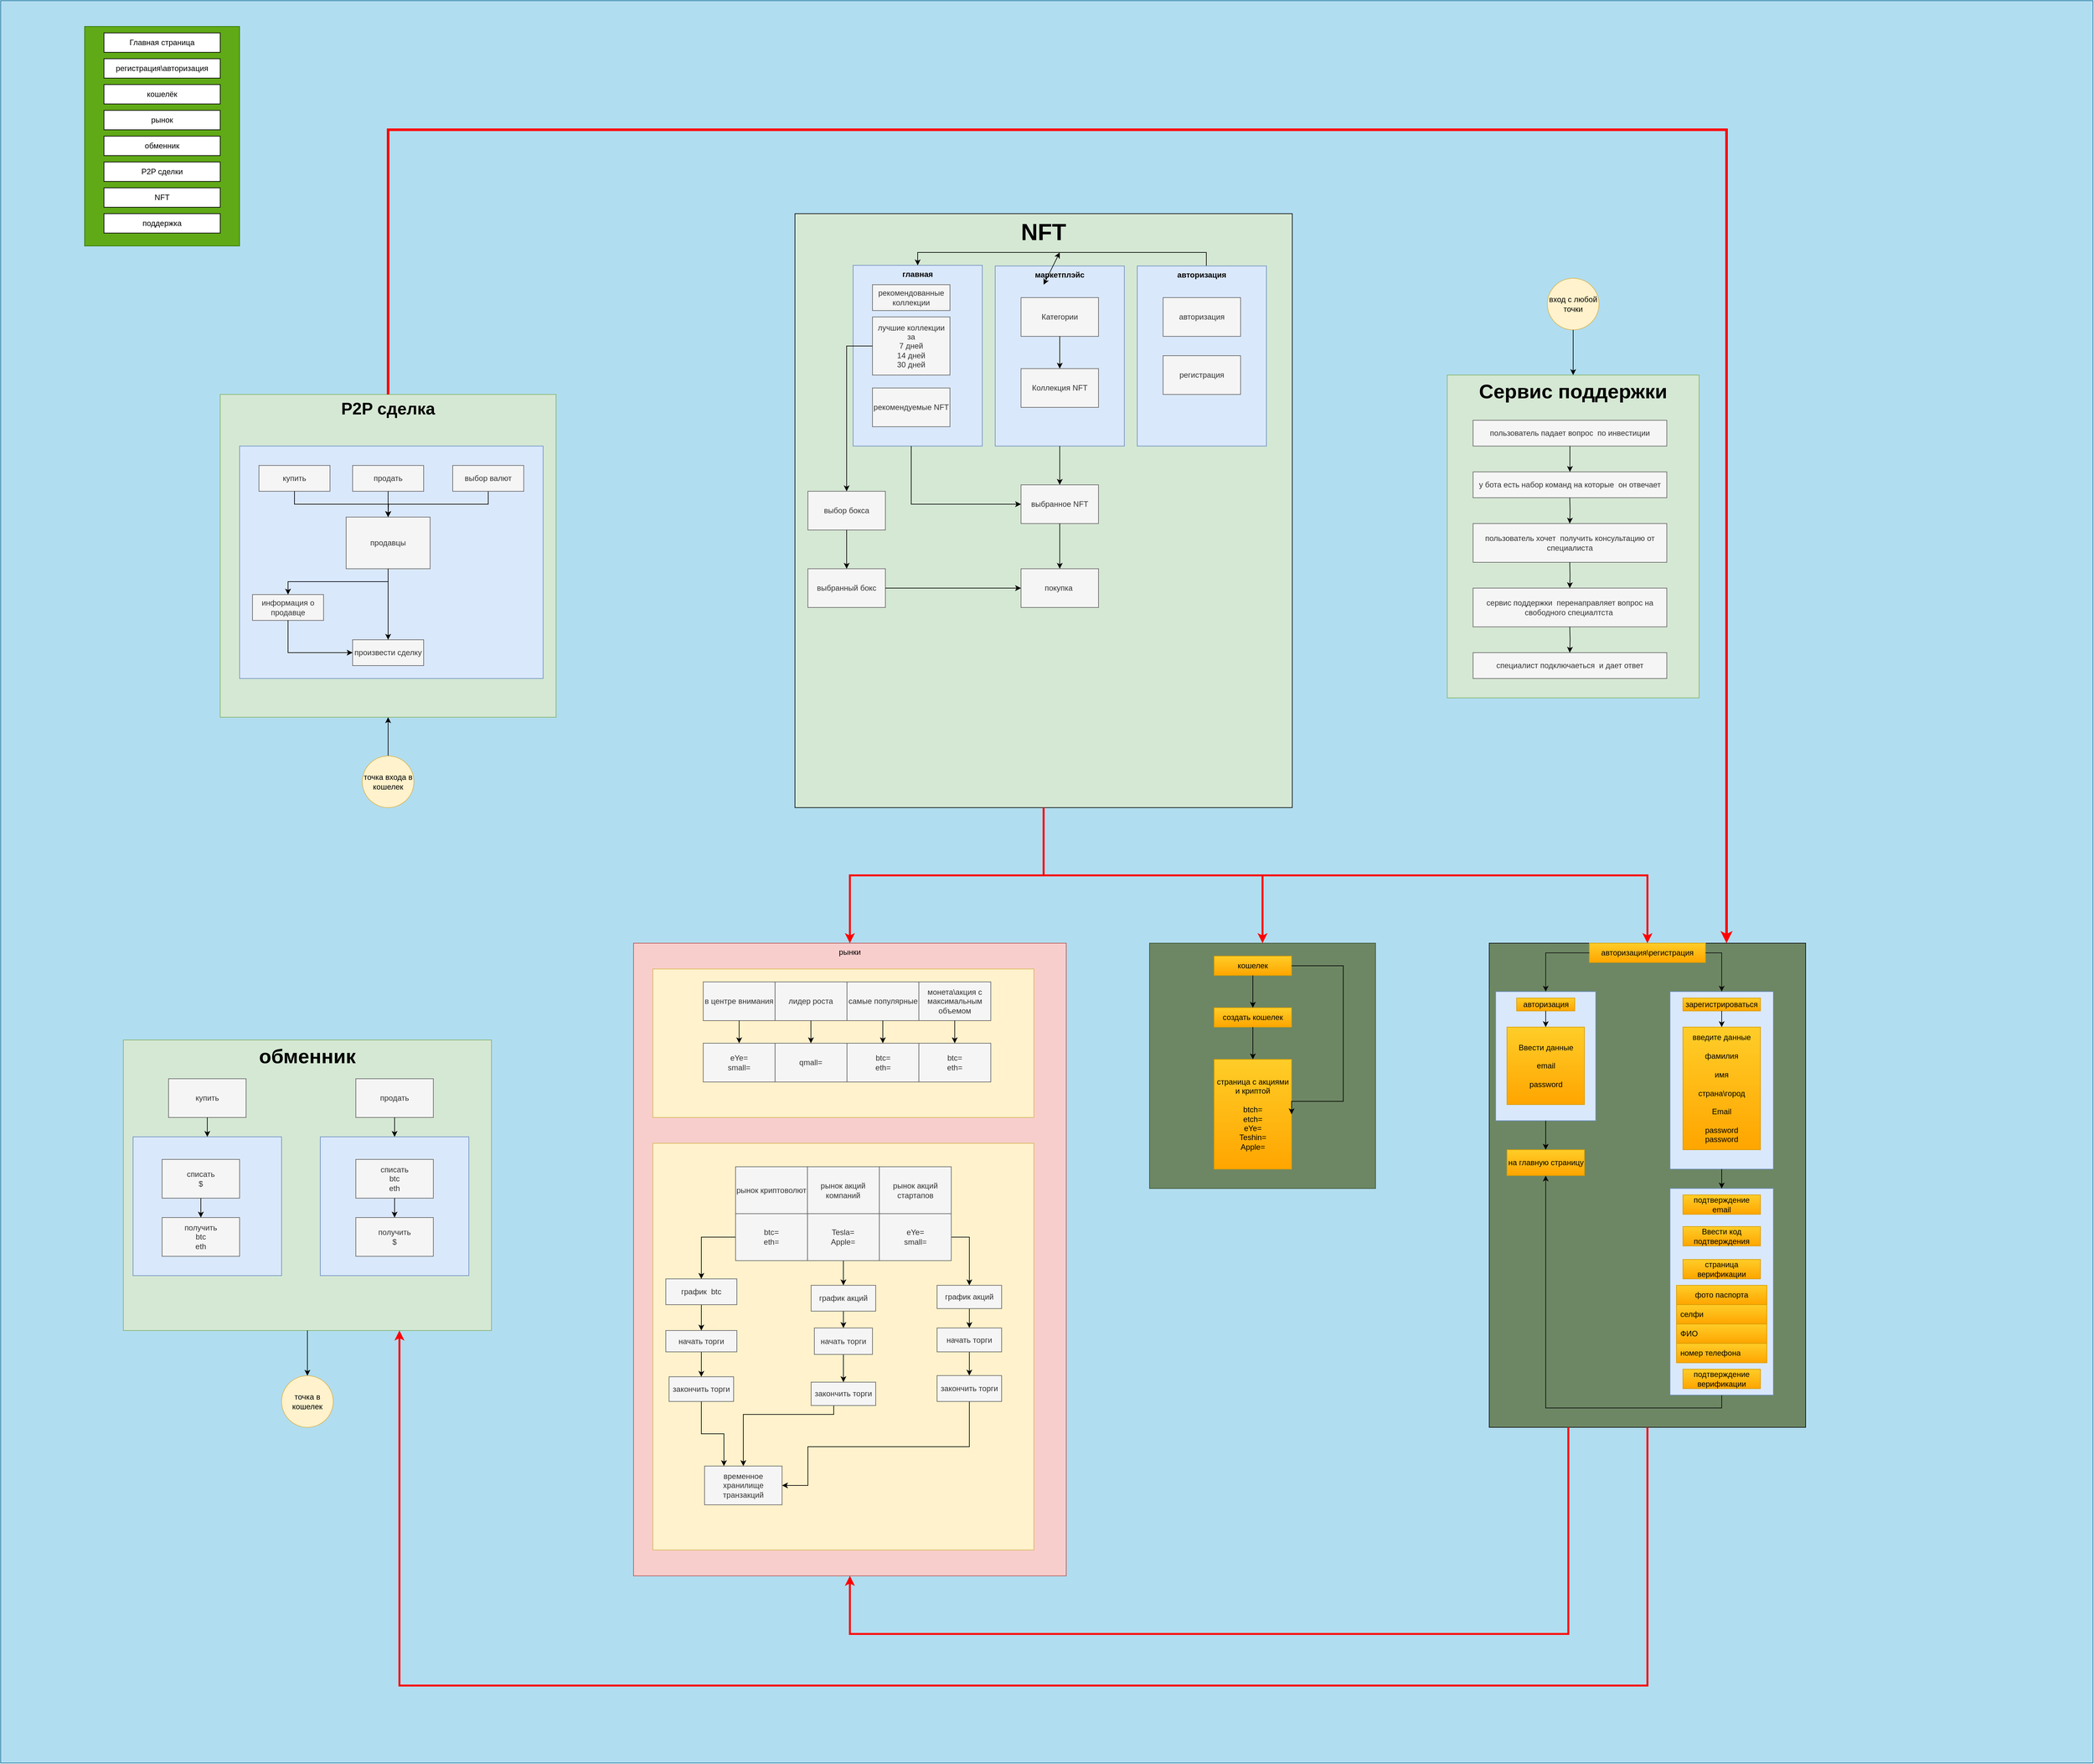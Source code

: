 <mxfile version="21.5.2" type="github">
  <diagram name="Страница 1" id="QtQXmldiNTKPICtazsVT">
    <mxGraphModel dx="2727" dy="2924" grid="1" gridSize="10" guides="1" tooltips="1" connect="1" arrows="1" fold="1" page="1" pageScale="1" pageWidth="827" pageHeight="1169" math="0" shadow="0">
      <root>
        <mxCell id="0" />
        <mxCell id="1" parent="0" />
        <mxCell id="97cKPJCTR9U8n9Qk_Sft-58" value="" style="rounded=0;whiteSpace=wrap;html=1;fillColor=#b1ddf0;strokeColor=#10739e;" parent="1" vertex="1">
          <mxGeometry x="-1620" y="-1620" width="3240" height="2730" as="geometry" />
        </mxCell>
        <mxCell id="97cKPJCTR9U8n9Qk_Sft-60" value="" style="group" parent="1" vertex="1" connectable="0">
          <mxGeometry x="685" y="-160" width="490" height="1180" as="geometry" />
        </mxCell>
        <mxCell id="97cKPJCTR9U8n9Qk_Sft-14" value="" style="rounded=0;whiteSpace=wrap;html=1;fillColor=#6d8764;fontColor=#ffffff;strokeColor=#0a0a0a;" parent="97cKPJCTR9U8n9Qk_Sft-60" vertex="1">
          <mxGeometry width="490" height="750" as="geometry" />
        </mxCell>
        <mxCell id="97cKPJCTR9U8n9Qk_Sft-15" value="авторизация\регистрация" style="rounded=0;whiteSpace=wrap;html=1;fillColor=#ffcd28;strokeColor=#d79b00;gradientColor=#ffa500;" parent="97cKPJCTR9U8n9Qk_Sft-60" vertex="1">
          <mxGeometry x="155" width="180" height="30" as="geometry" />
        </mxCell>
        <mxCell id="97cKPJCTR9U8n9Qk_Sft-17" value="" style="rounded=0;whiteSpace=wrap;html=1;fillColor=#dae8fc;strokeColor=#6c8ebf;" parent="97cKPJCTR9U8n9Qk_Sft-60" vertex="1">
          <mxGeometry x="10" y="75" width="155" height="200" as="geometry" />
        </mxCell>
        <mxCell id="97cKPJCTR9U8n9Qk_Sft-18" value="авторизация" style="rounded=0;whiteSpace=wrap;html=1;fillColor=#ffcd28;strokeColor=#d79b00;gradientColor=#ffa500;" parent="97cKPJCTR9U8n9Qk_Sft-60" vertex="1">
          <mxGeometry x="42.5" y="85" width="90" height="20" as="geometry" />
        </mxCell>
        <mxCell id="97cKPJCTR9U8n9Qk_Sft-30" value="" style="edgeStyle=orthogonalEdgeStyle;rounded=0;orthogonalLoop=1;jettySize=auto;html=1;strokeColor=#000000;exitX=0.5;exitY=1;exitDx=0;exitDy=0;" parent="97cKPJCTR9U8n9Qk_Sft-60" source="97cKPJCTR9U8n9Qk_Sft-17" target="97cKPJCTR9U8n9Qk_Sft-20" edge="1">
          <mxGeometry relative="1" as="geometry" />
        </mxCell>
        <mxCell id="97cKPJCTR9U8n9Qk_Sft-19" value="Ввести данные&lt;br&gt;&lt;br&gt;email&lt;br&gt;&lt;br&gt;password" style="rounded=0;whiteSpace=wrap;html=1;fillColor=#ffcd28;strokeColor=#d79b00;gradientColor=#ffa500;" parent="97cKPJCTR9U8n9Qk_Sft-60" vertex="1">
          <mxGeometry x="27.5" y="130" width="120" height="120" as="geometry" />
        </mxCell>
        <mxCell id="97cKPJCTR9U8n9Qk_Sft-20" value="на главную страницу" style="rounded=0;whiteSpace=wrap;html=1;fillColor=#ffcd28;strokeColor=#d79b00;gradientColor=#ffa500;" parent="97cKPJCTR9U8n9Qk_Sft-60" vertex="1">
          <mxGeometry x="27.5" y="320" width="120" height="40" as="geometry" />
        </mxCell>
        <mxCell id="97cKPJCTR9U8n9Qk_Sft-31" value="" style="edgeStyle=orthogonalEdgeStyle;rounded=0;orthogonalLoop=1;jettySize=auto;html=1;strokeColor=#000000;" parent="97cKPJCTR9U8n9Qk_Sft-60" source="97cKPJCTR9U8n9Qk_Sft-18" target="97cKPJCTR9U8n9Qk_Sft-19" edge="1">
          <mxGeometry relative="1" as="geometry" />
        </mxCell>
        <mxCell id="97cKPJCTR9U8n9Qk_Sft-32" value="" style="edgeStyle=orthogonalEdgeStyle;rounded=0;orthogonalLoop=1;jettySize=auto;html=1;strokeColor=#121111;entryX=0.5;entryY=0;entryDx=0;entryDy=0;exitX=0;exitY=0.5;exitDx=0;exitDy=0;" parent="97cKPJCTR9U8n9Qk_Sft-60" source="97cKPJCTR9U8n9Qk_Sft-15" target="97cKPJCTR9U8n9Qk_Sft-17" edge="1">
          <mxGeometry relative="1" as="geometry" />
        </mxCell>
        <mxCell id="97cKPJCTR9U8n9Qk_Sft-34" value="" style="rounded=0;whiteSpace=wrap;html=1;fillColor=#dae8fc;strokeColor=#6c8ebf;" parent="97cKPJCTR9U8n9Qk_Sft-60" vertex="1">
          <mxGeometry x="280" y="75" width="160" height="275" as="geometry" />
        </mxCell>
        <mxCell id="97cKPJCTR9U8n9Qk_Sft-35" value="зарегистрироваться" style="rounded=0;whiteSpace=wrap;html=1;fillColor=#ffcd28;gradientColor=#ffa500;strokeColor=#d79b00;" parent="97cKPJCTR9U8n9Qk_Sft-60" vertex="1">
          <mxGeometry x="300" y="85" width="120" height="20" as="geometry" />
        </mxCell>
        <mxCell id="97cKPJCTR9U8n9Qk_Sft-36" value="введите данные&lt;br&gt;&lt;br&gt;фамилия&lt;br&gt;&lt;br&gt;имя&lt;br&gt;&lt;br&gt;страна\город&lt;br&gt;&lt;br&gt;Email&lt;br&gt;&lt;br&gt;password&lt;br&gt;password" style="rounded=0;whiteSpace=wrap;html=1;fillColor=#ffcd28;gradientColor=#ffa500;strokeColor=#d79b00;" parent="97cKPJCTR9U8n9Qk_Sft-60" vertex="1">
          <mxGeometry x="300" y="130" width="120" height="190" as="geometry" />
        </mxCell>
        <mxCell id="97cKPJCTR9U8n9Qk_Sft-44" style="edgeStyle=orthogonalEdgeStyle;rounded=0;orthogonalLoop=1;jettySize=auto;html=1;entryX=0.5;entryY=0;entryDx=0;entryDy=0;strokeColor=#000000;" parent="97cKPJCTR9U8n9Qk_Sft-60" source="97cKPJCTR9U8n9Qk_Sft-35" target="97cKPJCTR9U8n9Qk_Sft-36" edge="1">
          <mxGeometry relative="1" as="geometry" />
        </mxCell>
        <mxCell id="97cKPJCTR9U8n9Qk_Sft-38" style="edgeStyle=orthogonalEdgeStyle;rounded=0;orthogonalLoop=1;jettySize=auto;html=1;strokeColor=#0f0f0f;exitX=1;exitY=0.5;exitDx=0;exitDy=0;entryX=0.5;entryY=0;entryDx=0;entryDy=0;" parent="97cKPJCTR9U8n9Qk_Sft-60" source="97cKPJCTR9U8n9Qk_Sft-15" target="97cKPJCTR9U8n9Qk_Sft-34" edge="1">
          <mxGeometry relative="1" as="geometry">
            <mxPoint x="360" y="70" as="targetPoint" />
          </mxGeometry>
        </mxCell>
        <mxCell id="97cKPJCTR9U8n9Qk_Sft-57" style="edgeStyle=orthogonalEdgeStyle;rounded=0;orthogonalLoop=1;jettySize=auto;html=1;entryX=0.5;entryY=1;entryDx=0;entryDy=0;exitX=0.5;exitY=1;exitDx=0;exitDy=0;strokeColor=#0a0a0a;" parent="97cKPJCTR9U8n9Qk_Sft-60" source="97cKPJCTR9U8n9Qk_Sft-45" target="97cKPJCTR9U8n9Qk_Sft-20" edge="1">
          <mxGeometry relative="1" as="geometry" />
        </mxCell>
        <mxCell id="97cKPJCTR9U8n9Qk_Sft-45" value="" style="rounded=0;whiteSpace=wrap;html=1;fillColor=#dae8fc;strokeColor=#6c8ebf;" parent="97cKPJCTR9U8n9Qk_Sft-60" vertex="1">
          <mxGeometry x="280" y="380" width="160" height="320" as="geometry" />
        </mxCell>
        <mxCell id="97cKPJCTR9U8n9Qk_Sft-43" style="edgeStyle=orthogonalEdgeStyle;rounded=0;orthogonalLoop=1;jettySize=auto;html=1;exitX=0.5;exitY=1;exitDx=0;exitDy=0;strokeColor=#000000;entryX=0.5;entryY=0;entryDx=0;entryDy=0;" parent="97cKPJCTR9U8n9Qk_Sft-60" source="97cKPJCTR9U8n9Qk_Sft-34" target="97cKPJCTR9U8n9Qk_Sft-45" edge="1">
          <mxGeometry relative="1" as="geometry" />
        </mxCell>
        <mxCell id="97cKPJCTR9U8n9Qk_Sft-48" value="подтверждение email" style="rounded=0;whiteSpace=wrap;html=1;fillColor=#ffcd28;strokeColor=#d79b00;gradientColor=#ffa500;" parent="97cKPJCTR9U8n9Qk_Sft-60" vertex="1">
          <mxGeometry x="300" y="390" width="120" height="30" as="geometry" />
        </mxCell>
        <mxCell id="97cKPJCTR9U8n9Qk_Sft-49" value="Ввести код подтверждения" style="rounded=0;whiteSpace=wrap;html=1;fillColor=#ffcd28;strokeColor=#d79b00;gradientColor=#ffa500;" parent="97cKPJCTR9U8n9Qk_Sft-60" vertex="1">
          <mxGeometry x="300" y="439" width="120" height="30" as="geometry" />
        </mxCell>
        <mxCell id="97cKPJCTR9U8n9Qk_Sft-50" value="страница верификации" style="rounded=0;whiteSpace=wrap;html=1;fillColor=#ffcd28;strokeColor=#d79b00;gradientColor=#ffa500;" parent="97cKPJCTR9U8n9Qk_Sft-60" vertex="1">
          <mxGeometry x="300" y="490" width="120" height="30" as="geometry" />
        </mxCell>
        <mxCell id="97cKPJCTR9U8n9Qk_Sft-51" value="фото паспорта" style="swimlane;fontStyle=0;childLayout=stackLayout;horizontal=1;startSize=30;horizontalStack=0;resizeParent=1;resizeParentMax=0;resizeLast=0;collapsible=1;marginBottom=0;whiteSpace=wrap;html=1;fillColor=#ffcd28;strokeColor=#d79b00;gradientColor=#ffa500;" parent="97cKPJCTR9U8n9Qk_Sft-60" vertex="1">
          <mxGeometry x="290" y="530" width="140" height="120" as="geometry" />
        </mxCell>
        <mxCell id="97cKPJCTR9U8n9Qk_Sft-52" value="селфи" style="text;strokeColor=#d79b00;fillColor=#ffcd28;align=left;verticalAlign=middle;spacingLeft=4;spacingRight=4;overflow=hidden;points=[[0,0.5],[1,0.5]];portConstraint=eastwest;rotatable=0;whiteSpace=wrap;html=1;gradientColor=#ffa500;" parent="97cKPJCTR9U8n9Qk_Sft-51" vertex="1">
          <mxGeometry y="30" width="140" height="30" as="geometry" />
        </mxCell>
        <mxCell id="97cKPJCTR9U8n9Qk_Sft-53" value="ФИО" style="text;strokeColor=#d79b00;fillColor=#ffcd28;align=left;verticalAlign=middle;spacingLeft=4;spacingRight=4;overflow=hidden;points=[[0,0.5],[1,0.5]];portConstraint=eastwest;rotatable=0;whiteSpace=wrap;html=1;gradientColor=#ffa500;" parent="97cKPJCTR9U8n9Qk_Sft-51" vertex="1">
          <mxGeometry y="60" width="140" height="30" as="geometry" />
        </mxCell>
        <mxCell id="97cKPJCTR9U8n9Qk_Sft-54" value="номер телефона" style="text;strokeColor=#d79b00;fillColor=#ffcd28;align=left;verticalAlign=middle;spacingLeft=4;spacingRight=4;overflow=hidden;points=[[0,0.5],[1,0.5]];portConstraint=eastwest;rotatable=0;whiteSpace=wrap;html=1;gradientColor=#ffa500;" parent="97cKPJCTR9U8n9Qk_Sft-51" vertex="1">
          <mxGeometry y="90" width="140" height="30" as="geometry" />
        </mxCell>
        <mxCell id="97cKPJCTR9U8n9Qk_Sft-56" value="подтверждение верификации" style="rounded=0;whiteSpace=wrap;html=1;fillColor=#ffcd28;gradientColor=#ffa500;strokeColor=#d79b00;" parent="97cKPJCTR9U8n9Qk_Sft-60" vertex="1">
          <mxGeometry x="300" y="660" width="120" height="30" as="geometry" />
        </mxCell>
        <mxCell id="97cKPJCTR9U8n9Qk_Sft-61" value="" style="group" parent="1" vertex="1" connectable="0">
          <mxGeometry x="-1490" y="-1580" width="240" height="340" as="geometry" />
        </mxCell>
        <mxCell id="97cKPJCTR9U8n9Qk_Sft-1" value="" style="rounded=0;whiteSpace=wrap;html=1;fillColor=#60a917;fontColor=#ffffff;strokeColor=#2D7600;" parent="97cKPJCTR9U8n9Qk_Sft-61" vertex="1">
          <mxGeometry width="240" height="340" as="geometry" />
        </mxCell>
        <mxCell id="97cKPJCTR9U8n9Qk_Sft-2" value="Главная страница" style="rounded=0;whiteSpace=wrap;html=1;" parent="97cKPJCTR9U8n9Qk_Sft-61" vertex="1">
          <mxGeometry x="30" y="10" width="180" height="30" as="geometry" />
        </mxCell>
        <mxCell id="97cKPJCTR9U8n9Qk_Sft-3" value="регистрация\авторизация" style="rounded=0;whiteSpace=wrap;html=1;" parent="97cKPJCTR9U8n9Qk_Sft-61" vertex="1">
          <mxGeometry x="30" y="50" width="180" height="30" as="geometry" />
        </mxCell>
        <mxCell id="97cKPJCTR9U8n9Qk_Sft-4" value="кошелёк" style="rounded=0;whiteSpace=wrap;html=1;" parent="97cKPJCTR9U8n9Qk_Sft-61" vertex="1">
          <mxGeometry x="30" y="90" width="180" height="30" as="geometry" />
        </mxCell>
        <mxCell id="97cKPJCTR9U8n9Qk_Sft-5" value="рынок" style="rounded=0;whiteSpace=wrap;html=1;" parent="97cKPJCTR9U8n9Qk_Sft-61" vertex="1">
          <mxGeometry x="30" y="130" width="180" height="30" as="geometry" />
        </mxCell>
        <mxCell id="97cKPJCTR9U8n9Qk_Sft-6" value="обменник" style="rounded=0;whiteSpace=wrap;html=1;" parent="97cKPJCTR9U8n9Qk_Sft-61" vertex="1">
          <mxGeometry x="30" y="170" width="180" height="30" as="geometry" />
        </mxCell>
        <mxCell id="97cKPJCTR9U8n9Qk_Sft-7" value="P2P сделки" style="rounded=0;whiteSpace=wrap;html=1;" parent="97cKPJCTR9U8n9Qk_Sft-61" vertex="1">
          <mxGeometry x="30" y="210" width="180" height="30" as="geometry" />
        </mxCell>
        <mxCell id="97cKPJCTR9U8n9Qk_Sft-8" value="NFT" style="rounded=0;whiteSpace=wrap;html=1;" parent="97cKPJCTR9U8n9Qk_Sft-61" vertex="1">
          <mxGeometry x="30" y="250" width="180" height="30" as="geometry" />
        </mxCell>
        <mxCell id="97cKPJCTR9U8n9Qk_Sft-9" value="поддержка" style="rounded=0;whiteSpace=wrap;html=1;" parent="97cKPJCTR9U8n9Qk_Sft-61" vertex="1">
          <mxGeometry x="30" y="290" width="180" height="30" as="geometry" />
        </mxCell>
        <mxCell id="97cKPJCTR9U8n9Qk_Sft-74" value="" style="group;fillColor=#d5e8d4;strokeColor=#82b366;" parent="1" vertex="1" connectable="0">
          <mxGeometry x="159" y="-160" width="350" height="380" as="geometry" />
        </mxCell>
        <mxCell id="97cKPJCTR9U8n9Qk_Sft-62" value="" style="rounded=0;whiteSpace=wrap;html=1;fillColor=#6d8764;fontColor=#ffffff;strokeColor=#3A5431;" parent="97cKPJCTR9U8n9Qk_Sft-74" vertex="1">
          <mxGeometry width="350" height="380" as="geometry" />
        </mxCell>
        <mxCell id="97cKPJCTR9U8n9Qk_Sft-64" value="кошелек" style="rounded=0;whiteSpace=wrap;html=1;fillColor=#ffcd28;strokeColor=#d79b00;gradientColor=#ffa500;" parent="97cKPJCTR9U8n9Qk_Sft-74" vertex="1">
          <mxGeometry x="100" y="20" width="120" height="30" as="geometry" />
        </mxCell>
        <mxCell id="97cKPJCTR9U8n9Qk_Sft-65" value="создать кошелек" style="rounded=0;whiteSpace=wrap;html=1;fillColor=#ffcd28;strokeColor=#d79b00;gradientColor=#ffa500;" parent="97cKPJCTR9U8n9Qk_Sft-74" vertex="1">
          <mxGeometry x="100" y="100" width="120" height="30" as="geometry" />
        </mxCell>
        <mxCell id="97cKPJCTR9U8n9Qk_Sft-69" style="edgeStyle=orthogonalEdgeStyle;rounded=0;orthogonalLoop=1;jettySize=auto;html=1;entryX=0.5;entryY=0;entryDx=0;entryDy=0;strokeColor=#000000;" parent="97cKPJCTR9U8n9Qk_Sft-74" source="97cKPJCTR9U8n9Qk_Sft-64" target="97cKPJCTR9U8n9Qk_Sft-65" edge="1">
          <mxGeometry relative="1" as="geometry" />
        </mxCell>
        <mxCell id="97cKPJCTR9U8n9Qk_Sft-68" value="страница с акциями и криптой&lt;br&gt;&lt;br&gt;btch=&lt;br&gt;etch=&lt;br&gt;eYe=&lt;br&gt;Teshin=&lt;br&gt;Apple=" style="rounded=0;whiteSpace=wrap;html=1;fillColor=#ffcd28;gradientColor=#ffa500;strokeColor=#d79b00;" parent="97cKPJCTR9U8n9Qk_Sft-74" vertex="1">
          <mxGeometry x="100" y="180" width="120" height="170" as="geometry" />
        </mxCell>
        <mxCell id="97cKPJCTR9U8n9Qk_Sft-71" style="edgeStyle=orthogonalEdgeStyle;rounded=0;orthogonalLoop=1;jettySize=auto;html=1;entryX=1;entryY=0.5;entryDx=0;entryDy=0;exitX=1;exitY=0.5;exitDx=0;exitDy=0;strokeColor=#000000;" parent="97cKPJCTR9U8n9Qk_Sft-74" source="97cKPJCTR9U8n9Qk_Sft-64" target="97cKPJCTR9U8n9Qk_Sft-68" edge="1">
          <mxGeometry relative="1" as="geometry">
            <Array as="points">
              <mxPoint x="300" y="35" />
              <mxPoint x="300" y="245" />
            </Array>
          </mxGeometry>
        </mxCell>
        <mxCell id="97cKPJCTR9U8n9Qk_Sft-70" style="edgeStyle=orthogonalEdgeStyle;rounded=0;orthogonalLoop=1;jettySize=auto;html=1;entryX=0.5;entryY=0;entryDx=0;entryDy=0;strokeColor=#000000;" parent="97cKPJCTR9U8n9Qk_Sft-74" source="97cKPJCTR9U8n9Qk_Sft-65" target="97cKPJCTR9U8n9Qk_Sft-68" edge="1">
          <mxGeometry relative="1" as="geometry" />
        </mxCell>
        <mxCell id="97cKPJCTR9U8n9Qk_Sft-134" value="" style="group" parent="1" vertex="1" connectable="0">
          <mxGeometry x="-640" y="-160" width="670" height="980" as="geometry" />
        </mxCell>
        <mxCell id="97cKPJCTR9U8n9Qk_Sft-76" value="рынки" style="rounded=0;whiteSpace=wrap;html=1;fillColor=#f8cecc;strokeColor=#b85450;verticalAlign=top;fontColor=#000000;" parent="97cKPJCTR9U8n9Qk_Sft-134" vertex="1">
          <mxGeometry width="670" height="980" as="geometry" />
        </mxCell>
        <mxCell id="97cKPJCTR9U8n9Qk_Sft-94" value="" style="group" parent="97cKPJCTR9U8n9Qk_Sft-134" vertex="1" connectable="0">
          <mxGeometry x="30" y="40" width="590" height="230" as="geometry" />
        </mxCell>
        <mxCell id="97cKPJCTR9U8n9Qk_Sft-77" value="" style="rounded=0;whiteSpace=wrap;html=1;fillColor=#fff2cc;strokeColor=#d6b656;" parent="97cKPJCTR9U8n9Qk_Sft-94" vertex="1">
          <mxGeometry width="590" height="230" as="geometry" />
        </mxCell>
        <mxCell id="97cKPJCTR9U8n9Qk_Sft-78" value="в центре внимания" style="rounded=0;whiteSpace=wrap;html=1;fillColor=#f5f5f5;fontColor=#333333;strokeColor=#666666;" parent="97cKPJCTR9U8n9Qk_Sft-94" vertex="1">
          <mxGeometry x="77.925" y="20" width="111.321" height="60" as="geometry" />
        </mxCell>
        <mxCell id="97cKPJCTR9U8n9Qk_Sft-79" value="лидер роста" style="rounded=0;whiteSpace=wrap;html=1;fillColor=#f5f5f5;fontColor=#333333;strokeColor=#666666;" parent="97cKPJCTR9U8n9Qk_Sft-94" vertex="1">
          <mxGeometry x="189.245" y="20" width="111.321" height="60" as="geometry" />
        </mxCell>
        <mxCell id="97cKPJCTR9U8n9Qk_Sft-80" value="самые популярные" style="rounded=0;whiteSpace=wrap;html=1;fillColor=#f5f5f5;fontColor=#333333;strokeColor=#666666;" parent="97cKPJCTR9U8n9Qk_Sft-94" vertex="1">
          <mxGeometry x="300.566" y="20" width="111.321" height="60" as="geometry" />
        </mxCell>
        <mxCell id="97cKPJCTR9U8n9Qk_Sft-81" value="монета\акция с максимальным объемом" style="rounded=0;whiteSpace=wrap;html=1;fillColor=#f5f5f5;fontColor=#333333;strokeColor=#666666;" parent="97cKPJCTR9U8n9Qk_Sft-94" vertex="1">
          <mxGeometry x="411.887" y="20" width="111.321" height="60" as="geometry" />
        </mxCell>
        <mxCell id="97cKPJCTR9U8n9Qk_Sft-82" value="eYe=&lt;br&gt;small=" style="rounded=0;whiteSpace=wrap;html=1;fillColor=#f5f5f5;fontColor=#333333;strokeColor=#666666;" parent="97cKPJCTR9U8n9Qk_Sft-94" vertex="1">
          <mxGeometry x="77.925" y="115" width="111.321" height="60" as="geometry" />
        </mxCell>
        <mxCell id="97cKPJCTR9U8n9Qk_Sft-87" style="edgeStyle=orthogonalEdgeStyle;rounded=0;orthogonalLoop=1;jettySize=auto;html=1;entryX=0.5;entryY=0;entryDx=0;entryDy=0;strokeColor=#000000;" parent="97cKPJCTR9U8n9Qk_Sft-94" source="97cKPJCTR9U8n9Qk_Sft-78" target="97cKPJCTR9U8n9Qk_Sft-82" edge="1">
          <mxGeometry relative="1" as="geometry" />
        </mxCell>
        <mxCell id="97cKPJCTR9U8n9Qk_Sft-83" value="qmall=" style="rounded=0;whiteSpace=wrap;html=1;fillColor=#f5f5f5;fontColor=#333333;strokeColor=#666666;" parent="97cKPJCTR9U8n9Qk_Sft-94" vertex="1">
          <mxGeometry x="189.245" y="115" width="111.321" height="60" as="geometry" />
        </mxCell>
        <mxCell id="97cKPJCTR9U8n9Qk_Sft-84" value="btc=&lt;br&gt;eth=" style="rounded=0;whiteSpace=wrap;html=1;fillColor=#f5f5f5;fontColor=#333333;strokeColor=#666666;" parent="97cKPJCTR9U8n9Qk_Sft-94" vertex="1">
          <mxGeometry x="300.566" y="115" width="111.321" height="60" as="geometry" />
        </mxCell>
        <mxCell id="97cKPJCTR9U8n9Qk_Sft-86" value="btc=&lt;br&gt;eth=" style="rounded=0;whiteSpace=wrap;html=1;fillColor=#f5f5f5;fontColor=#333333;strokeColor=#666666;" parent="97cKPJCTR9U8n9Qk_Sft-94" vertex="1">
          <mxGeometry x="411.887" y="115" width="111.321" height="60" as="geometry" />
        </mxCell>
        <mxCell id="97cKPJCTR9U8n9Qk_Sft-90" style="edgeStyle=orthogonalEdgeStyle;rounded=0;orthogonalLoop=1;jettySize=auto;html=1;entryX=0.5;entryY=0;entryDx=0;entryDy=0;strokeColor=#000000;" parent="97cKPJCTR9U8n9Qk_Sft-94" edge="1">
          <mxGeometry relative="1" as="geometry">
            <mxPoint x="244.716" y="80" as="sourcePoint" />
            <mxPoint x="244.716" y="115" as="targetPoint" />
          </mxGeometry>
        </mxCell>
        <mxCell id="97cKPJCTR9U8n9Qk_Sft-91" style="edgeStyle=orthogonalEdgeStyle;rounded=0;orthogonalLoop=1;jettySize=auto;html=1;entryX=0.5;entryY=0;entryDx=0;entryDy=0;strokeColor=#000000;" parent="97cKPJCTR9U8n9Qk_Sft-94" edge="1">
          <mxGeometry relative="1" as="geometry">
            <mxPoint x="356.037" y="80" as="sourcePoint" />
            <mxPoint x="356.037" y="115" as="targetPoint" />
          </mxGeometry>
        </mxCell>
        <mxCell id="97cKPJCTR9U8n9Qk_Sft-92" style="edgeStyle=orthogonalEdgeStyle;rounded=0;orthogonalLoop=1;jettySize=auto;html=1;entryX=0.5;entryY=0;entryDx=0;entryDy=0;strokeColor=#000000;" parent="97cKPJCTR9U8n9Qk_Sft-94" edge="1">
          <mxGeometry relative="1" as="geometry">
            <mxPoint x="467.358" y="80" as="sourcePoint" />
            <mxPoint x="467.358" y="115" as="targetPoint" />
          </mxGeometry>
        </mxCell>
        <mxCell id="97cKPJCTR9U8n9Qk_Sft-95" value="" style="group" parent="97cKPJCTR9U8n9Qk_Sft-134" vertex="1" connectable="0">
          <mxGeometry x="30" y="310" width="590" height="630" as="geometry" />
        </mxCell>
        <mxCell id="97cKPJCTR9U8n9Qk_Sft-96" value="" style="rounded=0;whiteSpace=wrap;html=1;fillColor=#fff2cc;strokeColor=#d6b656;" parent="97cKPJCTR9U8n9Qk_Sft-95" vertex="1">
          <mxGeometry width="590" height="630" as="geometry" />
        </mxCell>
        <mxCell id="97cKPJCTR9U8n9Qk_Sft-97" value="рынок криптоволют" style="rounded=0;whiteSpace=wrap;html=1;fillColor=#f5f5f5;fontColor=#333333;strokeColor=#666666;" parent="97cKPJCTR9U8n9Qk_Sft-95" vertex="1">
          <mxGeometry x="128.015" y="36.346" width="111.321" height="72.692" as="geometry" />
        </mxCell>
        <mxCell id="97cKPJCTR9U8n9Qk_Sft-98" value="рынок акций компаний" style="rounded=0;whiteSpace=wrap;html=1;fillColor=#f5f5f5;fontColor=#333333;strokeColor=#666666;" parent="97cKPJCTR9U8n9Qk_Sft-95" vertex="1">
          <mxGeometry x="239.335" y="36.346" width="111.321" height="72.692" as="geometry" />
        </mxCell>
        <mxCell id="97cKPJCTR9U8n9Qk_Sft-99" value="рынок акций стартапов" style="rounded=0;whiteSpace=wrap;html=1;fillColor=#f5f5f5;fontColor=#333333;strokeColor=#666666;" parent="97cKPJCTR9U8n9Qk_Sft-95" vertex="1">
          <mxGeometry x="350.656" y="36.346" width="111.321" height="72.692" as="geometry" />
        </mxCell>
        <mxCell id="97cKPJCTR9U8n9Qk_Sft-125" style="edgeStyle=orthogonalEdgeStyle;rounded=0;orthogonalLoop=1;jettySize=auto;html=1;strokeColor=#000000;" parent="97cKPJCTR9U8n9Qk_Sft-95" source="97cKPJCTR9U8n9Qk_Sft-103" target="97cKPJCTR9U8n9Qk_Sft-114" edge="1">
          <mxGeometry relative="1" as="geometry" />
        </mxCell>
        <mxCell id="97cKPJCTR9U8n9Qk_Sft-103" value="Tesla=&lt;br&gt;Apple=" style="rounded=0;whiteSpace=wrap;html=1;fillColor=#f5f5f5;fontColor=#333333;strokeColor=#666666;" parent="97cKPJCTR9U8n9Qk_Sft-95" vertex="1">
          <mxGeometry x="239.335" y="109.038" width="111.321" height="72.692" as="geometry" />
        </mxCell>
        <mxCell id="97cKPJCTR9U8n9Qk_Sft-128" style="edgeStyle=orthogonalEdgeStyle;rounded=0;orthogonalLoop=1;jettySize=auto;html=1;strokeColor=#000000;exitX=0;exitY=0.5;exitDx=0;exitDy=0;" parent="97cKPJCTR9U8n9Qk_Sft-95" source="97cKPJCTR9U8n9Qk_Sft-109" target="97cKPJCTR9U8n9Qk_Sft-111" edge="1">
          <mxGeometry relative="1" as="geometry" />
        </mxCell>
        <mxCell id="97cKPJCTR9U8n9Qk_Sft-109" value="btc=&lt;br&gt;eth=" style="rounded=0;whiteSpace=wrap;html=1;fillColor=#f5f5f5;fontColor=#333333;strokeColor=#666666;" parent="97cKPJCTR9U8n9Qk_Sft-95" vertex="1">
          <mxGeometry x="128.016" y="109.038" width="111.321" height="72.692" as="geometry" />
        </mxCell>
        <mxCell id="97cKPJCTR9U8n9Qk_Sft-122" style="edgeStyle=orthogonalEdgeStyle;rounded=0;orthogonalLoop=1;jettySize=auto;html=1;entryX=0.5;entryY=0;entryDx=0;entryDy=0;strokeColor=#000000;exitX=1;exitY=0.5;exitDx=0;exitDy=0;" parent="97cKPJCTR9U8n9Qk_Sft-95" source="97cKPJCTR9U8n9Qk_Sft-110" target="97cKPJCTR9U8n9Qk_Sft-117" edge="1">
          <mxGeometry relative="1" as="geometry" />
        </mxCell>
        <mxCell id="97cKPJCTR9U8n9Qk_Sft-110" value="eYe=&lt;br&gt;small=" style="rounded=0;whiteSpace=wrap;html=1;fillColor=#f5f5f5;fontColor=#333333;strokeColor=#666666;" parent="97cKPJCTR9U8n9Qk_Sft-95" vertex="1">
          <mxGeometry x="350.655" y="109.038" width="111.321" height="72.692" as="geometry" />
        </mxCell>
        <mxCell id="97cKPJCTR9U8n9Qk_Sft-126" style="edgeStyle=orthogonalEdgeStyle;rounded=0;orthogonalLoop=1;jettySize=auto;html=1;strokeColor=#000000;" parent="97cKPJCTR9U8n9Qk_Sft-95" source="97cKPJCTR9U8n9Qk_Sft-114" target="97cKPJCTR9U8n9Qk_Sft-115" edge="1">
          <mxGeometry relative="1" as="geometry" />
        </mxCell>
        <mxCell id="97cKPJCTR9U8n9Qk_Sft-114" value="график акций" style="rounded=0;whiteSpace=wrap;html=1;fillColor=#f5f5f5;fontColor=#333333;strokeColor=#666666;" parent="97cKPJCTR9U8n9Qk_Sft-95" vertex="1">
          <mxGeometry x="245" y="220" width="100" height="40" as="geometry" />
        </mxCell>
        <mxCell id="97cKPJCTR9U8n9Qk_Sft-131" style="edgeStyle=orthogonalEdgeStyle;rounded=0;orthogonalLoop=1;jettySize=auto;html=1;strokeColor=#000000;entryX=0.25;entryY=0;entryDx=0;entryDy=0;" parent="97cKPJCTR9U8n9Qk_Sft-95" source="97cKPJCTR9U8n9Qk_Sft-113" target="97cKPJCTR9U8n9Qk_Sft-120" edge="1">
          <mxGeometry relative="1" as="geometry" />
        </mxCell>
        <mxCell id="97cKPJCTR9U8n9Qk_Sft-113" value="закончить торги" style="rounded=0;whiteSpace=wrap;html=1;fillColor=#f5f5f5;fontColor=#333333;strokeColor=#666666;" parent="97cKPJCTR9U8n9Qk_Sft-95" vertex="1">
          <mxGeometry x="25" y="361.63" width="100" height="38.27" as="geometry" />
        </mxCell>
        <mxCell id="97cKPJCTR9U8n9Qk_Sft-130" style="edgeStyle=orthogonalEdgeStyle;rounded=0;orthogonalLoop=1;jettySize=auto;html=1;strokeColor=#000000;" parent="97cKPJCTR9U8n9Qk_Sft-95" source="97cKPJCTR9U8n9Qk_Sft-112" target="97cKPJCTR9U8n9Qk_Sft-113" edge="1">
          <mxGeometry relative="1" as="geometry" />
        </mxCell>
        <mxCell id="97cKPJCTR9U8n9Qk_Sft-112" value="начать торги" style="rounded=0;whiteSpace=wrap;html=1;fillColor=#f5f5f5;fontColor=#333333;strokeColor=#666666;" parent="97cKPJCTR9U8n9Qk_Sft-95" vertex="1">
          <mxGeometry x="20" y="290.0" width="110" height="33.08" as="geometry" />
        </mxCell>
        <mxCell id="97cKPJCTR9U8n9Qk_Sft-129" style="edgeStyle=orthogonalEdgeStyle;rounded=0;orthogonalLoop=1;jettySize=auto;html=1;strokeColor=#000000;" parent="97cKPJCTR9U8n9Qk_Sft-95" source="97cKPJCTR9U8n9Qk_Sft-111" target="97cKPJCTR9U8n9Qk_Sft-112" edge="1">
          <mxGeometry relative="1" as="geometry" />
        </mxCell>
        <mxCell id="97cKPJCTR9U8n9Qk_Sft-111" value="график&amp;nbsp; btc" style="rounded=0;whiteSpace=wrap;html=1;fillColor=#f5f5f5;fontColor=#333333;strokeColor=#666666;" parent="97cKPJCTR9U8n9Qk_Sft-95" vertex="1">
          <mxGeometry x="20" y="210" width="110" height="40" as="geometry" />
        </mxCell>
        <mxCell id="97cKPJCTR9U8n9Qk_Sft-127" style="edgeStyle=orthogonalEdgeStyle;rounded=0;orthogonalLoop=1;jettySize=auto;html=1;strokeColor=#000000;" parent="97cKPJCTR9U8n9Qk_Sft-95" source="97cKPJCTR9U8n9Qk_Sft-115" target="97cKPJCTR9U8n9Qk_Sft-116" edge="1">
          <mxGeometry relative="1" as="geometry" />
        </mxCell>
        <mxCell id="97cKPJCTR9U8n9Qk_Sft-115" value="начать торги" style="rounded=0;whiteSpace=wrap;html=1;fillColor=#f5f5f5;fontColor=#333333;strokeColor=#666666;" parent="97cKPJCTR9U8n9Qk_Sft-95" vertex="1">
          <mxGeometry x="250" y="286.06" width="90" height="40.96" as="geometry" />
        </mxCell>
        <mxCell id="97cKPJCTR9U8n9Qk_Sft-132" style="edgeStyle=orthogonalEdgeStyle;rounded=0;orthogonalLoop=1;jettySize=auto;html=1;strokeColor=#000000;entryX=0.5;entryY=0;entryDx=0;entryDy=0;" parent="97cKPJCTR9U8n9Qk_Sft-95" source="97cKPJCTR9U8n9Qk_Sft-116" target="97cKPJCTR9U8n9Qk_Sft-120" edge="1">
          <mxGeometry relative="1" as="geometry">
            <Array as="points">
              <mxPoint x="280" y="420" />
              <mxPoint x="140" y="420" />
            </Array>
          </mxGeometry>
        </mxCell>
        <mxCell id="97cKPJCTR9U8n9Qk_Sft-116" value="закончить торги" style="rounded=0;whiteSpace=wrap;html=1;fillColor=#f5f5f5;fontColor=#333333;strokeColor=#666666;" parent="97cKPJCTR9U8n9Qk_Sft-95" vertex="1">
          <mxGeometry x="245" y="370" width="100" height="36.15" as="geometry" />
        </mxCell>
        <mxCell id="97cKPJCTR9U8n9Qk_Sft-123" style="edgeStyle=orthogonalEdgeStyle;rounded=0;orthogonalLoop=1;jettySize=auto;html=1;strokeColor=#000000;" parent="97cKPJCTR9U8n9Qk_Sft-95" source="97cKPJCTR9U8n9Qk_Sft-117" target="97cKPJCTR9U8n9Qk_Sft-118" edge="1">
          <mxGeometry relative="1" as="geometry" />
        </mxCell>
        <mxCell id="97cKPJCTR9U8n9Qk_Sft-117" value="график акций" style="rounded=0;whiteSpace=wrap;html=1;fillColor=#f5f5f5;fontColor=#333333;strokeColor=#666666;" parent="97cKPJCTR9U8n9Qk_Sft-95" vertex="1">
          <mxGeometry x="440" y="220" width="100" height="36.06" as="geometry" />
        </mxCell>
        <mxCell id="97cKPJCTR9U8n9Qk_Sft-124" style="edgeStyle=orthogonalEdgeStyle;rounded=0;orthogonalLoop=1;jettySize=auto;html=1;strokeColor=#000000;" parent="97cKPJCTR9U8n9Qk_Sft-95" source="97cKPJCTR9U8n9Qk_Sft-118" target="97cKPJCTR9U8n9Qk_Sft-119" edge="1">
          <mxGeometry relative="1" as="geometry" />
        </mxCell>
        <mxCell id="97cKPJCTR9U8n9Qk_Sft-118" value="начать торги" style="rounded=0;whiteSpace=wrap;html=1;fillColor=#f5f5f5;fontColor=#333333;strokeColor=#666666;" parent="97cKPJCTR9U8n9Qk_Sft-95" vertex="1">
          <mxGeometry x="440" y="286.06" width="100" height="37.02" as="geometry" />
        </mxCell>
        <mxCell id="97cKPJCTR9U8n9Qk_Sft-133" style="edgeStyle=orthogonalEdgeStyle;rounded=0;orthogonalLoop=1;jettySize=auto;html=1;strokeColor=#000000;" parent="97cKPJCTR9U8n9Qk_Sft-95" source="97cKPJCTR9U8n9Qk_Sft-119" target="97cKPJCTR9U8n9Qk_Sft-120" edge="1">
          <mxGeometry relative="1" as="geometry">
            <Array as="points">
              <mxPoint x="490" y="470" />
              <mxPoint x="240" y="470" />
              <mxPoint x="240" y="530" />
            </Array>
          </mxGeometry>
        </mxCell>
        <mxCell id="97cKPJCTR9U8n9Qk_Sft-119" value="закончить торги" style="rounded=0;whiteSpace=wrap;html=1;fillColor=#f5f5f5;fontColor=#333333;strokeColor=#666666;" parent="97cKPJCTR9U8n9Qk_Sft-95" vertex="1">
          <mxGeometry x="440" y="359.8" width="100" height="40.1" as="geometry" />
        </mxCell>
        <mxCell id="97cKPJCTR9U8n9Qk_Sft-120" value="временное хранилище транзакций" style="rounded=0;whiteSpace=wrap;html=1;fillColor=#f5f5f5;fontColor=#333333;strokeColor=#666666;" parent="97cKPJCTR9U8n9Qk_Sft-95" vertex="1">
          <mxGeometry x="80" y="500" width="120" height="60" as="geometry" />
        </mxCell>
        <mxCell id="97cKPJCTR9U8n9Qk_Sft-121" style="edgeStyle=orthogonalEdgeStyle;rounded=0;orthogonalLoop=1;jettySize=auto;html=1;exitX=0.5;exitY=1;exitDx=0;exitDy=0;" parent="97cKPJCTR9U8n9Qk_Sft-95" source="97cKPJCTR9U8n9Qk_Sft-115" target="97cKPJCTR9U8n9Qk_Sft-115" edge="1">
          <mxGeometry relative="1" as="geometry" />
        </mxCell>
        <mxCell id="97cKPJCTR9U8n9Qk_Sft-151" value="" style="group" parent="1" vertex="1" connectable="0">
          <mxGeometry x="-1430" y="-10" width="680" height="700" as="geometry" />
        </mxCell>
        <mxCell id="97cKPJCTR9U8n9Qk_Sft-135" value="обменник" style="rounded=0;whiteSpace=wrap;html=1;fillColor=#d5e8d4;strokeColor=#82b366;verticalAlign=top;fontStyle=1;fontSize=31;fontColor=#000000;" parent="97cKPJCTR9U8n9Qk_Sft-151" vertex="1">
          <mxGeometry width="570" height="450" as="geometry" />
        </mxCell>
        <mxCell id="97cKPJCTR9U8n9Qk_Sft-136" value="купить" style="rounded=0;whiteSpace=wrap;html=1;fillColor=#f5f5f5;fontColor=#333333;strokeColor=#666666;" parent="97cKPJCTR9U8n9Qk_Sft-151" vertex="1">
          <mxGeometry x="70" y="60" width="120" height="60" as="geometry" />
        </mxCell>
        <mxCell id="97cKPJCTR9U8n9Qk_Sft-137" value="продать" style="rounded=0;whiteSpace=wrap;html=1;fillColor=#f5f5f5;fontColor=#333333;strokeColor=#666666;" parent="97cKPJCTR9U8n9Qk_Sft-151" vertex="1">
          <mxGeometry x="360" y="60" width="120" height="60" as="geometry" />
        </mxCell>
        <mxCell id="97cKPJCTR9U8n9Qk_Sft-145" value="" style="rounded=0;whiteSpace=wrap;html=1;fillColor=#dae8fc;strokeColor=#6c8ebf;" parent="97cKPJCTR9U8n9Qk_Sft-151" vertex="1">
          <mxGeometry x="15" y="150" width="230" height="215" as="geometry" />
        </mxCell>
        <mxCell id="97cKPJCTR9U8n9Qk_Sft-148" style="edgeStyle=orthogonalEdgeStyle;rounded=0;orthogonalLoop=1;jettySize=auto;html=1;strokeColor=#000000;" parent="97cKPJCTR9U8n9Qk_Sft-151" source="97cKPJCTR9U8n9Qk_Sft-136" target="97cKPJCTR9U8n9Qk_Sft-145" edge="1">
          <mxGeometry relative="1" as="geometry" />
        </mxCell>
        <mxCell id="97cKPJCTR9U8n9Qk_Sft-138" value="списать&lt;br&gt;$" style="rounded=0;whiteSpace=wrap;html=1;fillColor=#f5f5f5;fontColor=#333333;strokeColor=#666666;" parent="97cKPJCTR9U8n9Qk_Sft-151" vertex="1">
          <mxGeometry x="60" y="185" width="120" height="60" as="geometry" />
        </mxCell>
        <mxCell id="97cKPJCTR9U8n9Qk_Sft-139" value="получить&lt;br&gt;btc&lt;br&gt;eth" style="rounded=0;whiteSpace=wrap;html=1;fillColor=#f5f5f5;fontColor=#333333;strokeColor=#666666;" parent="97cKPJCTR9U8n9Qk_Sft-151" vertex="1">
          <mxGeometry x="60" y="275" width="120" height="60" as="geometry" />
        </mxCell>
        <mxCell id="97cKPJCTR9U8n9Qk_Sft-147" style="edgeStyle=orthogonalEdgeStyle;rounded=0;orthogonalLoop=1;jettySize=auto;html=1;strokeColor=#000000;" parent="97cKPJCTR9U8n9Qk_Sft-151" source="97cKPJCTR9U8n9Qk_Sft-138" target="97cKPJCTR9U8n9Qk_Sft-139" edge="1">
          <mxGeometry relative="1" as="geometry" />
        </mxCell>
        <mxCell id="97cKPJCTR9U8n9Qk_Sft-144" value="" style="rounded=0;whiteSpace=wrap;html=1;fillColor=#dae8fc;strokeColor=#6c8ebf;" parent="97cKPJCTR9U8n9Qk_Sft-151" vertex="1">
          <mxGeometry x="305" y="150" width="230" height="215" as="geometry" />
        </mxCell>
        <mxCell id="97cKPJCTR9U8n9Qk_Sft-149" style="edgeStyle=orthogonalEdgeStyle;rounded=0;orthogonalLoop=1;jettySize=auto;html=1;strokeColor=#000000;" parent="97cKPJCTR9U8n9Qk_Sft-151" source="97cKPJCTR9U8n9Qk_Sft-137" target="97cKPJCTR9U8n9Qk_Sft-144" edge="1">
          <mxGeometry relative="1" as="geometry" />
        </mxCell>
        <mxCell id="97cKPJCTR9U8n9Qk_Sft-140" value="списать&lt;br&gt;btc&lt;br&gt;eth" style="rounded=0;whiteSpace=wrap;html=1;fillColor=#f5f5f5;fontColor=#333333;strokeColor=#666666;" parent="97cKPJCTR9U8n9Qk_Sft-151" vertex="1">
          <mxGeometry x="360" y="185" width="120" height="60" as="geometry" />
        </mxCell>
        <mxCell id="97cKPJCTR9U8n9Qk_Sft-141" value="получить&lt;br&gt;$" style="rounded=0;whiteSpace=wrap;html=1;fillColor=#f5f5f5;fontColor=#333333;strokeColor=#666666;" parent="97cKPJCTR9U8n9Qk_Sft-151" vertex="1">
          <mxGeometry x="360" y="275" width="120" height="60" as="geometry" />
        </mxCell>
        <mxCell id="97cKPJCTR9U8n9Qk_Sft-150" style="edgeStyle=orthogonalEdgeStyle;rounded=0;orthogonalLoop=1;jettySize=auto;html=1;strokeColor=#000000;" parent="97cKPJCTR9U8n9Qk_Sft-151" source="97cKPJCTR9U8n9Qk_Sft-140" target="97cKPJCTR9U8n9Qk_Sft-141" edge="1">
          <mxGeometry relative="1" as="geometry" />
        </mxCell>
        <mxCell id="97cKPJCTR9U8n9Qk_Sft-142" value="точка в кошелек" style="ellipse;whiteSpace=wrap;html=1;aspect=fixed;fillColor=#fff2cc;strokeColor=#d6b656;fontColor=#000000;" parent="97cKPJCTR9U8n9Qk_Sft-151" vertex="1">
          <mxGeometry x="245" y="520" width="80" height="80" as="geometry" />
        </mxCell>
        <mxCell id="97cKPJCTR9U8n9Qk_Sft-143" style="edgeStyle=orthogonalEdgeStyle;rounded=0;orthogonalLoop=1;jettySize=auto;html=1;strokeColor=#000000;" parent="97cKPJCTR9U8n9Qk_Sft-151" source="97cKPJCTR9U8n9Qk_Sft-135" target="97cKPJCTR9U8n9Qk_Sft-142" edge="1">
          <mxGeometry relative="1" as="geometry" />
        </mxCell>
        <mxCell id="97cKPJCTR9U8n9Qk_Sft-169" value="" style="group" parent="1" vertex="1" connectable="0">
          <mxGeometry x="-1280" y="-1010" width="520" height="640" as="geometry" />
        </mxCell>
        <mxCell id="97cKPJCTR9U8n9Qk_Sft-152" value="P2P сделка" style="rounded=0;whiteSpace=wrap;html=1;fillColor=#d5e8d4;strokeColor=#82b366;fontColor=#000000;fontStyle=1;verticalAlign=top;fontSize=26;" parent="97cKPJCTR9U8n9Qk_Sft-169" vertex="1">
          <mxGeometry width="520" height="500" as="geometry" />
        </mxCell>
        <mxCell id="97cKPJCTR9U8n9Qk_Sft-153" value="" style="rounded=0;whiteSpace=wrap;html=1;fillColor=#dae8fc;strokeColor=#6c8ebf;" parent="97cKPJCTR9U8n9Qk_Sft-169" vertex="1">
          <mxGeometry x="30" y="80" width="470" height="360" as="geometry" />
        </mxCell>
        <mxCell id="97cKPJCTR9U8n9Qk_Sft-154" value="купить" style="rounded=0;whiteSpace=wrap;html=1;fillColor=#f5f5f5;fontColor=#333333;strokeColor=#666666;" parent="97cKPJCTR9U8n9Qk_Sft-169" vertex="1">
          <mxGeometry x="60" y="110" width="110" height="40" as="geometry" />
        </mxCell>
        <mxCell id="97cKPJCTR9U8n9Qk_Sft-155" value="продать" style="rounded=0;whiteSpace=wrap;html=1;fillColor=#f5f5f5;fontColor=#333333;strokeColor=#666666;" parent="97cKPJCTR9U8n9Qk_Sft-169" vertex="1">
          <mxGeometry x="205" y="110" width="110" height="40" as="geometry" />
        </mxCell>
        <mxCell id="97cKPJCTR9U8n9Qk_Sft-162" style="edgeStyle=orthogonalEdgeStyle;rounded=0;orthogonalLoop=1;jettySize=auto;html=1;exitX=0.5;exitY=1;exitDx=0;exitDy=0;strokeColor=#000000;" parent="97cKPJCTR9U8n9Qk_Sft-169" source="97cKPJCTR9U8n9Qk_Sft-156" edge="1">
          <mxGeometry relative="1" as="geometry">
            <mxPoint x="260" y="190" as="targetPoint" />
          </mxGeometry>
        </mxCell>
        <mxCell id="97cKPJCTR9U8n9Qk_Sft-156" value="выбор валют" style="rounded=0;whiteSpace=wrap;html=1;fillColor=#f5f5f5;fontColor=#333333;strokeColor=#666666;" parent="97cKPJCTR9U8n9Qk_Sft-169" vertex="1">
          <mxGeometry x="360" y="110" width="110" height="40" as="geometry" />
        </mxCell>
        <mxCell id="97cKPJCTR9U8n9Qk_Sft-157" value="продавцы" style="rounded=0;whiteSpace=wrap;html=1;fillColor=#f5f5f5;fontColor=#333333;strokeColor=#666666;" parent="97cKPJCTR9U8n9Qk_Sft-169" vertex="1">
          <mxGeometry x="195" y="190" width="130" height="80" as="geometry" />
        </mxCell>
        <mxCell id="97cKPJCTR9U8n9Qk_Sft-160" style="edgeStyle=orthogonalEdgeStyle;rounded=0;orthogonalLoop=1;jettySize=auto;html=1;entryX=0.5;entryY=0;entryDx=0;entryDy=0;exitX=0.5;exitY=1;exitDx=0;exitDy=0;strokeColor=#000000;" parent="97cKPJCTR9U8n9Qk_Sft-169" source="97cKPJCTR9U8n9Qk_Sft-154" target="97cKPJCTR9U8n9Qk_Sft-157" edge="1">
          <mxGeometry relative="1" as="geometry" />
        </mxCell>
        <mxCell id="97cKPJCTR9U8n9Qk_Sft-161" style="edgeStyle=orthogonalEdgeStyle;rounded=0;orthogonalLoop=1;jettySize=auto;html=1;entryX=0.5;entryY=0;entryDx=0;entryDy=0;strokeColor=#000000;" parent="97cKPJCTR9U8n9Qk_Sft-169" source="97cKPJCTR9U8n9Qk_Sft-155" target="97cKPJCTR9U8n9Qk_Sft-157" edge="1">
          <mxGeometry relative="1" as="geometry" />
        </mxCell>
        <mxCell id="97cKPJCTR9U8n9Qk_Sft-158" value="информация о продавце" style="rounded=0;whiteSpace=wrap;html=1;fillColor=#f5f5f5;fontColor=#333333;strokeColor=#666666;" parent="97cKPJCTR9U8n9Qk_Sft-169" vertex="1">
          <mxGeometry x="50" y="310" width="110" height="40" as="geometry" />
        </mxCell>
        <mxCell id="97cKPJCTR9U8n9Qk_Sft-163" style="edgeStyle=orthogonalEdgeStyle;rounded=0;orthogonalLoop=1;jettySize=auto;html=1;exitX=0.5;exitY=1;exitDx=0;exitDy=0;strokeColor=#000000;" parent="97cKPJCTR9U8n9Qk_Sft-169" source="97cKPJCTR9U8n9Qk_Sft-157" target="97cKPJCTR9U8n9Qk_Sft-158" edge="1">
          <mxGeometry relative="1" as="geometry" />
        </mxCell>
        <mxCell id="97cKPJCTR9U8n9Qk_Sft-159" value="произвести сделку" style="rounded=0;whiteSpace=wrap;html=1;fillColor=#f5f5f5;fontColor=#333333;strokeColor=#666666;" parent="97cKPJCTR9U8n9Qk_Sft-169" vertex="1">
          <mxGeometry x="205" y="380" width="110" height="40" as="geometry" />
        </mxCell>
        <mxCell id="97cKPJCTR9U8n9Qk_Sft-166" style="edgeStyle=orthogonalEdgeStyle;rounded=0;orthogonalLoop=1;jettySize=auto;html=1;strokeColor=#000000;" parent="97cKPJCTR9U8n9Qk_Sft-169" source="97cKPJCTR9U8n9Qk_Sft-157" target="97cKPJCTR9U8n9Qk_Sft-159" edge="1">
          <mxGeometry relative="1" as="geometry" />
        </mxCell>
        <mxCell id="97cKPJCTR9U8n9Qk_Sft-165" style="edgeStyle=orthogonalEdgeStyle;rounded=0;orthogonalLoop=1;jettySize=auto;html=1;entryX=0;entryY=0.5;entryDx=0;entryDy=0;exitX=0.5;exitY=1;exitDx=0;exitDy=0;strokeColor=#000000;" parent="97cKPJCTR9U8n9Qk_Sft-169" source="97cKPJCTR9U8n9Qk_Sft-158" target="97cKPJCTR9U8n9Qk_Sft-159" edge="1">
          <mxGeometry relative="1" as="geometry" />
        </mxCell>
        <mxCell id="97cKPJCTR9U8n9Qk_Sft-168" style="edgeStyle=orthogonalEdgeStyle;rounded=0;orthogonalLoop=1;jettySize=auto;html=1;strokeColor=#000000;" parent="97cKPJCTR9U8n9Qk_Sft-169" source="97cKPJCTR9U8n9Qk_Sft-167" target="97cKPJCTR9U8n9Qk_Sft-152" edge="1">
          <mxGeometry relative="1" as="geometry" />
        </mxCell>
        <mxCell id="97cKPJCTR9U8n9Qk_Sft-167" value="точка входа в кошелек" style="ellipse;whiteSpace=wrap;html=1;aspect=fixed;fillColor=#fff2cc;strokeColor=#d6b656;fontColor=#000000;" parent="97cKPJCTR9U8n9Qk_Sft-169" vertex="1">
          <mxGeometry x="220" y="560" width="80" height="80" as="geometry" />
        </mxCell>
        <mxCell id="97cKPJCTR9U8n9Qk_Sft-212" value="" style="group" parent="1" vertex="1" connectable="0">
          <mxGeometry x="620" y="-1190" width="390" height="650" as="geometry" />
        </mxCell>
        <mxCell id="97cKPJCTR9U8n9Qk_Sft-199" value="вход с любой точки" style="ellipse;whiteSpace=wrap;html=1;aspect=fixed;fillColor=#fff2cc;strokeColor=#d6b656;fontColor=#000000;" parent="97cKPJCTR9U8n9Qk_Sft-212" vertex="1">
          <mxGeometry x="155" width="80" height="80" as="geometry" />
        </mxCell>
        <mxCell id="97cKPJCTR9U8n9Qk_Sft-197" value="Сервис поддержки" style="rounded=0;whiteSpace=wrap;html=1;fillColor=#d5e8d4;strokeColor=#82b366;verticalAlign=top;fontStyle=1;fontSize=31;fontColor=#000000;" parent="97cKPJCTR9U8n9Qk_Sft-212" vertex="1">
          <mxGeometry y="150" width="390" height="500" as="geometry" />
        </mxCell>
        <mxCell id="97cKPJCTR9U8n9Qk_Sft-211" style="edgeStyle=orthogonalEdgeStyle;rounded=0;orthogonalLoop=1;jettySize=auto;html=1;strokeColor=#000000;" parent="97cKPJCTR9U8n9Qk_Sft-212" source="97cKPJCTR9U8n9Qk_Sft-199" target="97cKPJCTR9U8n9Qk_Sft-197" edge="1">
          <mxGeometry relative="1" as="geometry" />
        </mxCell>
        <mxCell id="97cKPJCTR9U8n9Qk_Sft-200" value="пользователь падает вопрос&amp;nbsp; по инвестиции" style="rounded=0;whiteSpace=wrap;html=1;fillColor=#f5f5f5;fontColor=#333333;strokeColor=#666666;" parent="97cKPJCTR9U8n9Qk_Sft-212" vertex="1">
          <mxGeometry x="40" y="220" width="300" height="40" as="geometry" />
        </mxCell>
        <mxCell id="97cKPJCTR9U8n9Qk_Sft-201" value="у бота есть набор команд на которые&amp;nbsp; он отвечает" style="rounded=0;whiteSpace=wrap;html=1;fillColor=#f5f5f5;fontColor=#333333;strokeColor=#666666;" parent="97cKPJCTR9U8n9Qk_Sft-212" vertex="1">
          <mxGeometry x="40" y="300" width="300" height="40" as="geometry" />
        </mxCell>
        <mxCell id="97cKPJCTR9U8n9Qk_Sft-205" style="edgeStyle=orthogonalEdgeStyle;rounded=0;orthogonalLoop=1;jettySize=auto;html=1;strokeColor=#000000;" parent="97cKPJCTR9U8n9Qk_Sft-212" source="97cKPJCTR9U8n9Qk_Sft-200" target="97cKPJCTR9U8n9Qk_Sft-201" edge="1">
          <mxGeometry relative="1" as="geometry" />
        </mxCell>
        <mxCell id="97cKPJCTR9U8n9Qk_Sft-202" value="пользователь хочет&amp;nbsp; получить консультацию от специалиста" style="rounded=0;whiteSpace=wrap;html=1;fillColor=#f5f5f5;fontColor=#333333;strokeColor=#666666;" parent="97cKPJCTR9U8n9Qk_Sft-212" vertex="1">
          <mxGeometry x="40" y="380" width="300" height="60" as="geometry" />
        </mxCell>
        <mxCell id="97cKPJCTR9U8n9Qk_Sft-203" value="сервис поддержки&amp;nbsp; перенаправляет вопрос на свободного специалтста&amp;nbsp;" style="rounded=0;whiteSpace=wrap;html=1;fillColor=#f5f5f5;fontColor=#333333;strokeColor=#666666;" parent="97cKPJCTR9U8n9Qk_Sft-212" vertex="1">
          <mxGeometry x="40" y="480" width="300" height="60" as="geometry" />
        </mxCell>
        <mxCell id="97cKPJCTR9U8n9Qk_Sft-204" value="специалист подключаеться&amp;nbsp; и дает ответ" style="rounded=0;whiteSpace=wrap;html=1;fillColor=#f5f5f5;fontColor=#333333;strokeColor=#666666;" parent="97cKPJCTR9U8n9Qk_Sft-212" vertex="1">
          <mxGeometry x="40" y="580" width="300" height="40" as="geometry" />
        </mxCell>
        <mxCell id="97cKPJCTR9U8n9Qk_Sft-206" style="edgeStyle=orthogonalEdgeStyle;rounded=0;orthogonalLoop=1;jettySize=auto;html=1;strokeColor=#000000;" parent="97cKPJCTR9U8n9Qk_Sft-212" edge="1">
          <mxGeometry relative="1" as="geometry">
            <mxPoint x="189.75" y="340" as="sourcePoint" />
            <mxPoint x="189.75" y="380" as="targetPoint" />
          </mxGeometry>
        </mxCell>
        <mxCell id="97cKPJCTR9U8n9Qk_Sft-207" style="edgeStyle=orthogonalEdgeStyle;rounded=0;orthogonalLoop=1;jettySize=auto;html=1;strokeColor=#000000;" parent="97cKPJCTR9U8n9Qk_Sft-212" edge="1">
          <mxGeometry relative="1" as="geometry">
            <mxPoint x="189.72" y="440" as="sourcePoint" />
            <mxPoint x="189.72" y="480" as="targetPoint" />
          </mxGeometry>
        </mxCell>
        <mxCell id="97cKPJCTR9U8n9Qk_Sft-208" style="edgeStyle=orthogonalEdgeStyle;rounded=0;orthogonalLoop=1;jettySize=auto;html=1;strokeColor=#000000;" parent="97cKPJCTR9U8n9Qk_Sft-212" edge="1">
          <mxGeometry relative="1" as="geometry">
            <mxPoint x="189.76" y="540" as="sourcePoint" />
            <mxPoint x="189.76" y="580" as="targetPoint" />
          </mxGeometry>
        </mxCell>
        <mxCell id="97cKPJCTR9U8n9Qk_Sft-214" value="" style="group" parent="1" vertex="1" connectable="0">
          <mxGeometry x="-390" y="-1290" width="770" height="920" as="geometry" />
        </mxCell>
        <mxCell id="97cKPJCTR9U8n9Qk_Sft-170" value="NFT" style="rounded=0;whiteSpace=wrap;html=1;fillColor=#d5e8d4;strokeColor=#000000;verticalAlign=top;fontStyle=1;fontColor=#000000;fontSize=36;" parent="97cKPJCTR9U8n9Qk_Sft-214" vertex="1">
          <mxGeometry width="770" height="920" as="geometry" />
        </mxCell>
        <mxCell id="97cKPJCTR9U8n9Qk_Sft-171" value="главная" style="rounded=0;whiteSpace=wrap;html=1;fillColor=#dae8fc;strokeColor=#6c8ebf;verticalAlign=top;fontColor=#000000;fontStyle=1" parent="97cKPJCTR9U8n9Qk_Sft-214" vertex="1">
          <mxGeometry x="90" y="80" width="200" height="280" as="geometry" />
        </mxCell>
        <mxCell id="97cKPJCTR9U8n9Qk_Sft-193" style="edgeStyle=orthogonalEdgeStyle;rounded=0;orthogonalLoop=1;jettySize=auto;html=1;strokeColor=#000000;entryX=0.5;entryY=0;entryDx=0;entryDy=0;exitX=0.535;exitY=0.007;exitDx=0;exitDy=0;exitPerimeter=0;" parent="97cKPJCTR9U8n9Qk_Sft-214" source="97cKPJCTR9U8n9Qk_Sft-172" target="97cKPJCTR9U8n9Qk_Sft-171" edge="1">
          <mxGeometry relative="1" as="geometry">
            <Array as="points">
              <mxPoint x="637" y="60" />
              <mxPoint x="190" y="60" />
            </Array>
          </mxGeometry>
        </mxCell>
        <mxCell id="97cKPJCTR9U8n9Qk_Sft-172" value="авторизация" style="rounded=0;whiteSpace=wrap;html=1;fillColor=#dae8fc;strokeColor=#6c8ebf;verticalAlign=top;fontStyle=1;fontColor=#000000;" parent="97cKPJCTR9U8n9Qk_Sft-214" vertex="1">
          <mxGeometry x="530" y="81" width="200" height="279" as="geometry" />
        </mxCell>
        <mxCell id="97cKPJCTR9U8n9Qk_Sft-173" value="маркетплэйс" style="rounded=0;whiteSpace=wrap;html=1;fillColor=#dae8fc;strokeColor=#6c8ebf;verticalAlign=top;fontColor=#000000;fontStyle=1" parent="97cKPJCTR9U8n9Qk_Sft-214" vertex="1">
          <mxGeometry x="310" y="81" width="200" height="279" as="geometry" />
        </mxCell>
        <mxCell id="97cKPJCTR9U8n9Qk_Sft-174" value="рекомендованные коллекции" style="rounded=0;whiteSpace=wrap;html=1;fillColor=#f5f5f5;fontColor=#333333;strokeColor=#666666;" parent="97cKPJCTR9U8n9Qk_Sft-214" vertex="1">
          <mxGeometry x="120" y="110" width="120" height="40" as="geometry" />
        </mxCell>
        <mxCell id="97cKPJCTR9U8n9Qk_Sft-175" value="лучшие коллекции&lt;br&gt;за&lt;br&gt;7 дней&lt;br&gt;14 дней&lt;br&gt;30 дней" style="rounded=0;whiteSpace=wrap;html=1;fillColor=#f5f5f5;fontColor=#333333;strokeColor=#666666;" parent="97cKPJCTR9U8n9Qk_Sft-214" vertex="1">
          <mxGeometry x="120" y="160" width="120" height="90" as="geometry" />
        </mxCell>
        <mxCell id="97cKPJCTR9U8n9Qk_Sft-176" value="Категории" style="rounded=0;whiteSpace=wrap;html=1;fillColor=#f5f5f5;fontColor=#333333;strokeColor=#666666;" parent="97cKPJCTR9U8n9Qk_Sft-214" vertex="1">
          <mxGeometry x="350" y="130" width="120" height="60" as="geometry" />
        </mxCell>
        <mxCell id="97cKPJCTR9U8n9Qk_Sft-177" value="Коллекция NFT" style="rounded=0;whiteSpace=wrap;html=1;fillColor=#f5f5f5;fontColor=#333333;strokeColor=#666666;" parent="97cKPJCTR9U8n9Qk_Sft-214" vertex="1">
          <mxGeometry x="350" y="240" width="120" height="60" as="geometry" />
        </mxCell>
        <mxCell id="97cKPJCTR9U8n9Qk_Sft-186" style="edgeStyle=orthogonalEdgeStyle;rounded=0;orthogonalLoop=1;jettySize=auto;html=1;strokeColor=#000000;" parent="97cKPJCTR9U8n9Qk_Sft-214" source="97cKPJCTR9U8n9Qk_Sft-176" target="97cKPJCTR9U8n9Qk_Sft-177" edge="1">
          <mxGeometry relative="1" as="geometry" />
        </mxCell>
        <mxCell id="97cKPJCTR9U8n9Qk_Sft-178" value="авторизация" style="rounded=0;whiteSpace=wrap;html=1;fillColor=#f5f5f5;fontColor=#333333;strokeColor=#666666;" parent="97cKPJCTR9U8n9Qk_Sft-214" vertex="1">
          <mxGeometry x="570" y="130" width="120" height="60" as="geometry" />
        </mxCell>
        <mxCell id="97cKPJCTR9U8n9Qk_Sft-179" value="регистрация" style="rounded=0;whiteSpace=wrap;html=1;fillColor=#f5f5f5;fontColor=#333333;strokeColor=#666666;" parent="97cKPJCTR9U8n9Qk_Sft-214" vertex="1">
          <mxGeometry x="570" y="220" width="120" height="60" as="geometry" />
        </mxCell>
        <mxCell id="97cKPJCTR9U8n9Qk_Sft-180" value="рекомендуемые NFT" style="rounded=0;whiteSpace=wrap;html=1;fillColor=#f5f5f5;fontColor=#333333;strokeColor=#666666;" parent="97cKPJCTR9U8n9Qk_Sft-214" vertex="1">
          <mxGeometry x="120" y="270" width="120" height="60" as="geometry" />
        </mxCell>
        <mxCell id="97cKPJCTR9U8n9Qk_Sft-181" value="выбор бокса" style="rounded=0;whiteSpace=wrap;html=1;fillColor=#f5f5f5;fontColor=#333333;strokeColor=#666666;" parent="97cKPJCTR9U8n9Qk_Sft-214" vertex="1">
          <mxGeometry x="20" y="430" width="120" height="60" as="geometry" />
        </mxCell>
        <mxCell id="97cKPJCTR9U8n9Qk_Sft-187" style="edgeStyle=orthogonalEdgeStyle;rounded=0;orthogonalLoop=1;jettySize=auto;html=1;exitX=0;exitY=0.5;exitDx=0;exitDy=0;strokeColor=#000000;" parent="97cKPJCTR9U8n9Qk_Sft-214" source="97cKPJCTR9U8n9Qk_Sft-175" target="97cKPJCTR9U8n9Qk_Sft-181" edge="1">
          <mxGeometry relative="1" as="geometry" />
        </mxCell>
        <mxCell id="97cKPJCTR9U8n9Qk_Sft-182" value="выбранный бокс" style="rounded=0;whiteSpace=wrap;html=1;fillColor=#f5f5f5;fontColor=#333333;strokeColor=#666666;" parent="97cKPJCTR9U8n9Qk_Sft-214" vertex="1">
          <mxGeometry x="20" y="550" width="120" height="60" as="geometry" />
        </mxCell>
        <mxCell id="97cKPJCTR9U8n9Qk_Sft-188" style="edgeStyle=orthogonalEdgeStyle;rounded=0;orthogonalLoop=1;jettySize=auto;html=1;strokeColor=#000000;" parent="97cKPJCTR9U8n9Qk_Sft-214" source="97cKPJCTR9U8n9Qk_Sft-181" target="97cKPJCTR9U8n9Qk_Sft-182" edge="1">
          <mxGeometry relative="1" as="geometry" />
        </mxCell>
        <mxCell id="97cKPJCTR9U8n9Qk_Sft-183" value="выбранное NFT" style="rounded=0;whiteSpace=wrap;html=1;fillColor=#f5f5f5;fontColor=#333333;strokeColor=#666666;" parent="97cKPJCTR9U8n9Qk_Sft-214" vertex="1">
          <mxGeometry x="350" y="420" width="120" height="60" as="geometry" />
        </mxCell>
        <mxCell id="97cKPJCTR9U8n9Qk_Sft-190" style="edgeStyle=orthogonalEdgeStyle;rounded=0;orthogonalLoop=1;jettySize=auto;html=1;strokeColor=#000000;exitX=0.45;exitY=1;exitDx=0;exitDy=0;exitPerimeter=0;entryX=0;entryY=0.5;entryDx=0;entryDy=0;" parent="97cKPJCTR9U8n9Qk_Sft-214" source="97cKPJCTR9U8n9Qk_Sft-171" target="97cKPJCTR9U8n9Qk_Sft-183" edge="1">
          <mxGeometry relative="1" as="geometry" />
        </mxCell>
        <mxCell id="97cKPJCTR9U8n9Qk_Sft-189" style="edgeStyle=orthogonalEdgeStyle;rounded=0;orthogonalLoop=1;jettySize=auto;html=1;strokeColor=#000000;" parent="97cKPJCTR9U8n9Qk_Sft-214" source="97cKPJCTR9U8n9Qk_Sft-173" target="97cKPJCTR9U8n9Qk_Sft-183" edge="1">
          <mxGeometry relative="1" as="geometry" />
        </mxCell>
        <mxCell id="97cKPJCTR9U8n9Qk_Sft-184" value="покупка&amp;nbsp;" style="rounded=0;whiteSpace=wrap;html=1;fillColor=#f5f5f5;fontColor=#333333;strokeColor=#666666;" parent="97cKPJCTR9U8n9Qk_Sft-214" vertex="1">
          <mxGeometry x="350" y="550" width="120" height="60" as="geometry" />
        </mxCell>
        <mxCell id="97cKPJCTR9U8n9Qk_Sft-191" style="edgeStyle=orthogonalEdgeStyle;rounded=0;orthogonalLoop=1;jettySize=auto;html=1;strokeColor=#000000;" parent="97cKPJCTR9U8n9Qk_Sft-214" source="97cKPJCTR9U8n9Qk_Sft-182" target="97cKPJCTR9U8n9Qk_Sft-184" edge="1">
          <mxGeometry relative="1" as="geometry" />
        </mxCell>
        <mxCell id="97cKPJCTR9U8n9Qk_Sft-192" style="edgeStyle=orthogonalEdgeStyle;rounded=0;orthogonalLoop=1;jettySize=auto;html=1;strokeColor=#000000;" parent="97cKPJCTR9U8n9Qk_Sft-214" source="97cKPJCTR9U8n9Qk_Sft-183" target="97cKPJCTR9U8n9Qk_Sft-184" edge="1">
          <mxGeometry relative="1" as="geometry" />
        </mxCell>
        <mxCell id="97cKPJCTR9U8n9Qk_Sft-195" value="" style="endArrow=classic;startArrow=classic;html=1;rounded=0;strokeColor=#000000;" parent="97cKPJCTR9U8n9Qk_Sft-214" edge="1">
          <mxGeometry width="50" height="50" relative="1" as="geometry">
            <mxPoint x="385" y="110" as="sourcePoint" />
            <mxPoint x="410" y="60" as="targetPoint" />
          </mxGeometry>
        </mxCell>
        <mxCell id="97cKPJCTR9U8n9Qk_Sft-215" style="edgeStyle=orthogonalEdgeStyle;rounded=0;orthogonalLoop=1;jettySize=auto;html=1;exitX=0.5;exitY=0;exitDx=0;exitDy=0;strokeColor=#FF0000;strokeWidth=4;entryX=0.75;entryY=0;entryDx=0;entryDy=0;" parent="1" source="97cKPJCTR9U8n9Qk_Sft-152" target="97cKPJCTR9U8n9Qk_Sft-14" edge="1">
          <mxGeometry relative="1" as="geometry">
            <Array as="points">
              <mxPoint x="-1020" y="-1420" />
              <mxPoint x="1053" y="-1420" />
            </Array>
          </mxGeometry>
        </mxCell>
        <mxCell id="97cKPJCTR9U8n9Qk_Sft-216" style="edgeStyle=orthogonalEdgeStyle;rounded=0;orthogonalLoop=1;jettySize=auto;html=1;strokeWidth=3;strokeColor=#FF0000;" parent="1" source="97cKPJCTR9U8n9Qk_Sft-170" target="97cKPJCTR9U8n9Qk_Sft-76" edge="1">
          <mxGeometry relative="1" as="geometry" />
        </mxCell>
        <mxCell id="97cKPJCTR9U8n9Qk_Sft-217" style="edgeStyle=orthogonalEdgeStyle;rounded=0;orthogonalLoop=1;jettySize=auto;html=1;strokeColor=#FF0000;strokeWidth=3;" parent="1" source="97cKPJCTR9U8n9Qk_Sft-170" target="97cKPJCTR9U8n9Qk_Sft-62" edge="1">
          <mxGeometry relative="1" as="geometry" />
        </mxCell>
        <mxCell id="97cKPJCTR9U8n9Qk_Sft-218" style="edgeStyle=orthogonalEdgeStyle;rounded=0;orthogonalLoop=1;jettySize=auto;html=1;entryX=0.5;entryY=0;entryDx=0;entryDy=0;strokeColor=#FF0000;strokeWidth=3;exitX=0.5;exitY=1;exitDx=0;exitDy=0;" parent="1" source="97cKPJCTR9U8n9Qk_Sft-170" target="97cKPJCTR9U8n9Qk_Sft-15" edge="1">
          <mxGeometry relative="1" as="geometry" />
        </mxCell>
        <mxCell id="97cKPJCTR9U8n9Qk_Sft-219" style="edgeStyle=orthogonalEdgeStyle;rounded=0;orthogonalLoop=1;jettySize=auto;html=1;entryX=0.75;entryY=1;entryDx=0;entryDy=0;exitX=0.5;exitY=1;exitDx=0;exitDy=0;strokeColor=#ff0000;strokeWidth=3;" parent="1" source="97cKPJCTR9U8n9Qk_Sft-14" target="97cKPJCTR9U8n9Qk_Sft-135" edge="1">
          <mxGeometry relative="1" as="geometry">
            <Array as="points">
              <mxPoint x="930" y="990" />
              <mxPoint x="-1002" y="990" />
            </Array>
          </mxGeometry>
        </mxCell>
        <mxCell id="97cKPJCTR9U8n9Qk_Sft-220" style="edgeStyle=orthogonalEdgeStyle;rounded=0;orthogonalLoop=1;jettySize=auto;html=1;entryX=0.5;entryY=1;entryDx=0;entryDy=0;exitX=0.25;exitY=1;exitDx=0;exitDy=0;strokeWidth=3;strokeColor=#FF0000;" parent="1" source="97cKPJCTR9U8n9Qk_Sft-14" target="97cKPJCTR9U8n9Qk_Sft-76" edge="1">
          <mxGeometry relative="1" as="geometry">
            <Array as="points">
              <mxPoint x="808" y="910" />
              <mxPoint x="-305" y="910" />
            </Array>
          </mxGeometry>
        </mxCell>
      </root>
    </mxGraphModel>
  </diagram>
</mxfile>
